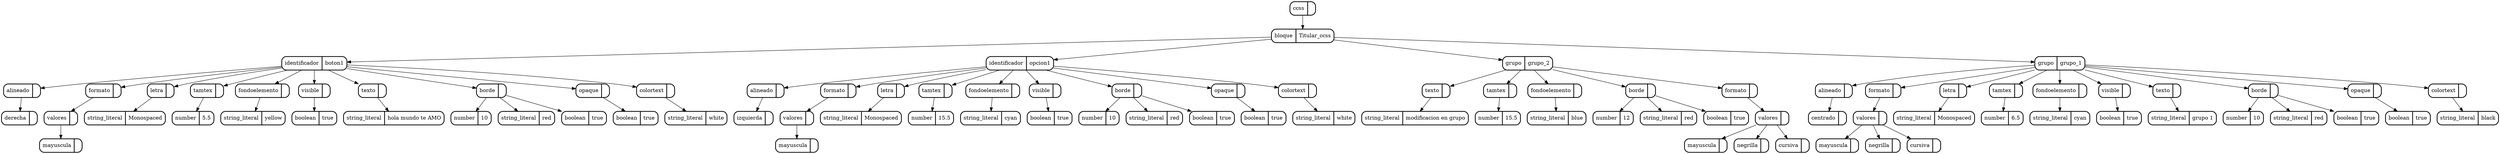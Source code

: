 digraph G {
node[shape=Mrecord]
125[label="ccss | ",style=bold]
124[label="bloque | Titular_ccss",style=bold]
{125}->{124}
1[label="identificador | boton1",style=bold]
{124}->{1}
4[label="alineado | ",style=bold]
{1}->{4}
3[label="derecha | ",style=bold]
{4}->{3}
8[label="formato | ",style=bold]
{1}->{8}
7[label="valores | ",style=bold]
{8}->{7}
6[label="mayuscula | ",style=bold]
{7}->{6}
11[label="letra | ",style=bold]
{1}->{11}
10[label="string_literal | Monospaced",style=bold]
{11}->{10}
14[label="tamtex | ",style=bold]
{1}->{14}
13[label="number | 5.5",style=bold]
{14}->{13}
17[label="fondoelemento | ",style=bold]
{1}->{17}
16[label="string_literal | yellow",style=bold]
{17}->{16}
20[label="visible | ",style=bold]
{1}->{20}
19[label="boolean | true",style=bold]
{20}->{19}
23[label="texto | ",style=bold]
{1}->{23}
22[label="string_literal | hola mundo    te AMO",style=bold]
{23}->{22}
28[label="borde | ",style=bold]
{1}->{28}
25[label="number | 10",style=bold]
{28}->{25}
26[label="string_literal | red",style=bold]
{28}->{26}
27[label="boolean | true",style=bold]
{28}->{27}
31[label="opaque | ",style=bold]
{1}->{31}
30[label="boolean | true",style=bold]
{31}->{30}
34[label="colortext | ",style=bold]
{1}->{34}
33[label="string_literal | white",style=bold]
{34}->{33}
36[label="identificador | opcion1",style=bold]
{124}->{36}
38[label="alineado | ",style=bold]
{36}->{38}
37[label="izquierda | ",style=bold]
{38}->{37}
42[label="formato | ",style=bold]
{36}->{42}
41[label="valores | ",style=bold]
{42}->{41}
40[label="mayuscula | ",style=bold]
{41}->{40}
45[label="letra | ",style=bold]
{36}->{45}
44[label="string_literal | Monospaced",style=bold]
{45}->{44}
48[label="tamtex | ",style=bold]
{36}->{48}
47[label="number | 15.5",style=bold]
{48}->{47}
51[label="fondoelemento | ",style=bold]
{36}->{51}
50[label="string_literal | cyan",style=bold]
{51}->{50}
54[label="visible | ",style=bold]
{36}->{54}
53[label="boolean | true",style=bold]
{54}->{53}
59[label="borde | ",style=bold]
{36}->{59}
56[label="number | 10",style=bold]
{59}->{56}
57[label="string_literal | red",style=bold]
{59}->{57}
58[label="boolean | true",style=bold]
{59}->{58}
62[label="opaque | ",style=bold]
{36}->{62}
61[label="boolean | true",style=bold]
{62}->{61}
65[label="colortext | ",style=bold]
{36}->{65}
64[label="string_literal | white",style=bold]
{65}->{64}
67[label="grupo | grupo_2",style=bold]
{124}->{67}
69[label="texto | ",style=bold]
{67}->{69}
68[label="string_literal | modificacion en grupo",style=bold]
{69}->{68}
72[label="tamtex | ",style=bold]
{67}->{72}
71[label="number | 15.5",style=bold]
{72}->{71}
75[label="fondoelemento | ",style=bold]
{67}->{75}
74[label="string_literal | blue",style=bold]
{75}->{74}
80[label="borde | ",style=bold]
{67}->{80}
77[label="number | 12",style=bold]
{80}->{77}
78[label="string_literal | red",style=bold]
{80}->{78}
79[label="boolean | true",style=bold]
{80}->{79}
86[label="formato | ",style=bold]
{67}->{86}
83[label="valores | ",style=bold]
{86}->{83}
82[label="mayuscula | ",style=bold]
{83}->{82}
84[label="negrilla | ",style=bold]
{83}->{84}
85[label="cursiva | ",style=bold]
{83}->{85}
88[label="grupo | grupo_1",style=bold]
{124}->{88}
90[label="alineado | ",style=bold]
{88}->{90}
89[label="centrado | ",style=bold]
{90}->{89}
96[label="formato | ",style=bold]
{88}->{96}
93[label="valores | ",style=bold]
{96}->{93}
92[label="mayuscula | ",style=bold]
{93}->{92}
94[label="negrilla | ",style=bold]
{93}->{94}
95[label="cursiva | ",style=bold]
{93}->{95}
99[label="letra | ",style=bold]
{88}->{99}
98[label="string_literal | Monospaced",style=bold]
{99}->{98}
102[label="tamtex | ",style=bold]
{88}->{102}
101[label="number | 6.5",style=bold]
{102}->{101}
105[label="fondoelemento | ",style=bold]
{88}->{105}
104[label="string_literal | cyan",style=bold]
{105}->{104}
108[label="visible | ",style=bold]
{88}->{108}
107[label="boolean | true",style=bold]
{108}->{107}
111[label="texto | ",style=bold]
{88}->{111}
110[label="string_literal | grupo 1",style=bold]
{111}->{110}
116[label="borde | ",style=bold]
{88}->{116}
113[label="number | 10",style=bold]
{116}->{113}
114[label="string_literal | red",style=bold]
{116}->{114}
115[label="boolean | true",style=bold]
{116}->{115}
119[label="opaque | ",style=bold]
{88}->{119}
118[label="boolean | true",style=bold]
{119}->{118}
122[label="colortext | ",style=bold]
{88}->{122}
121[label="string_literal | black",style=bold]
{122}->{121}

}